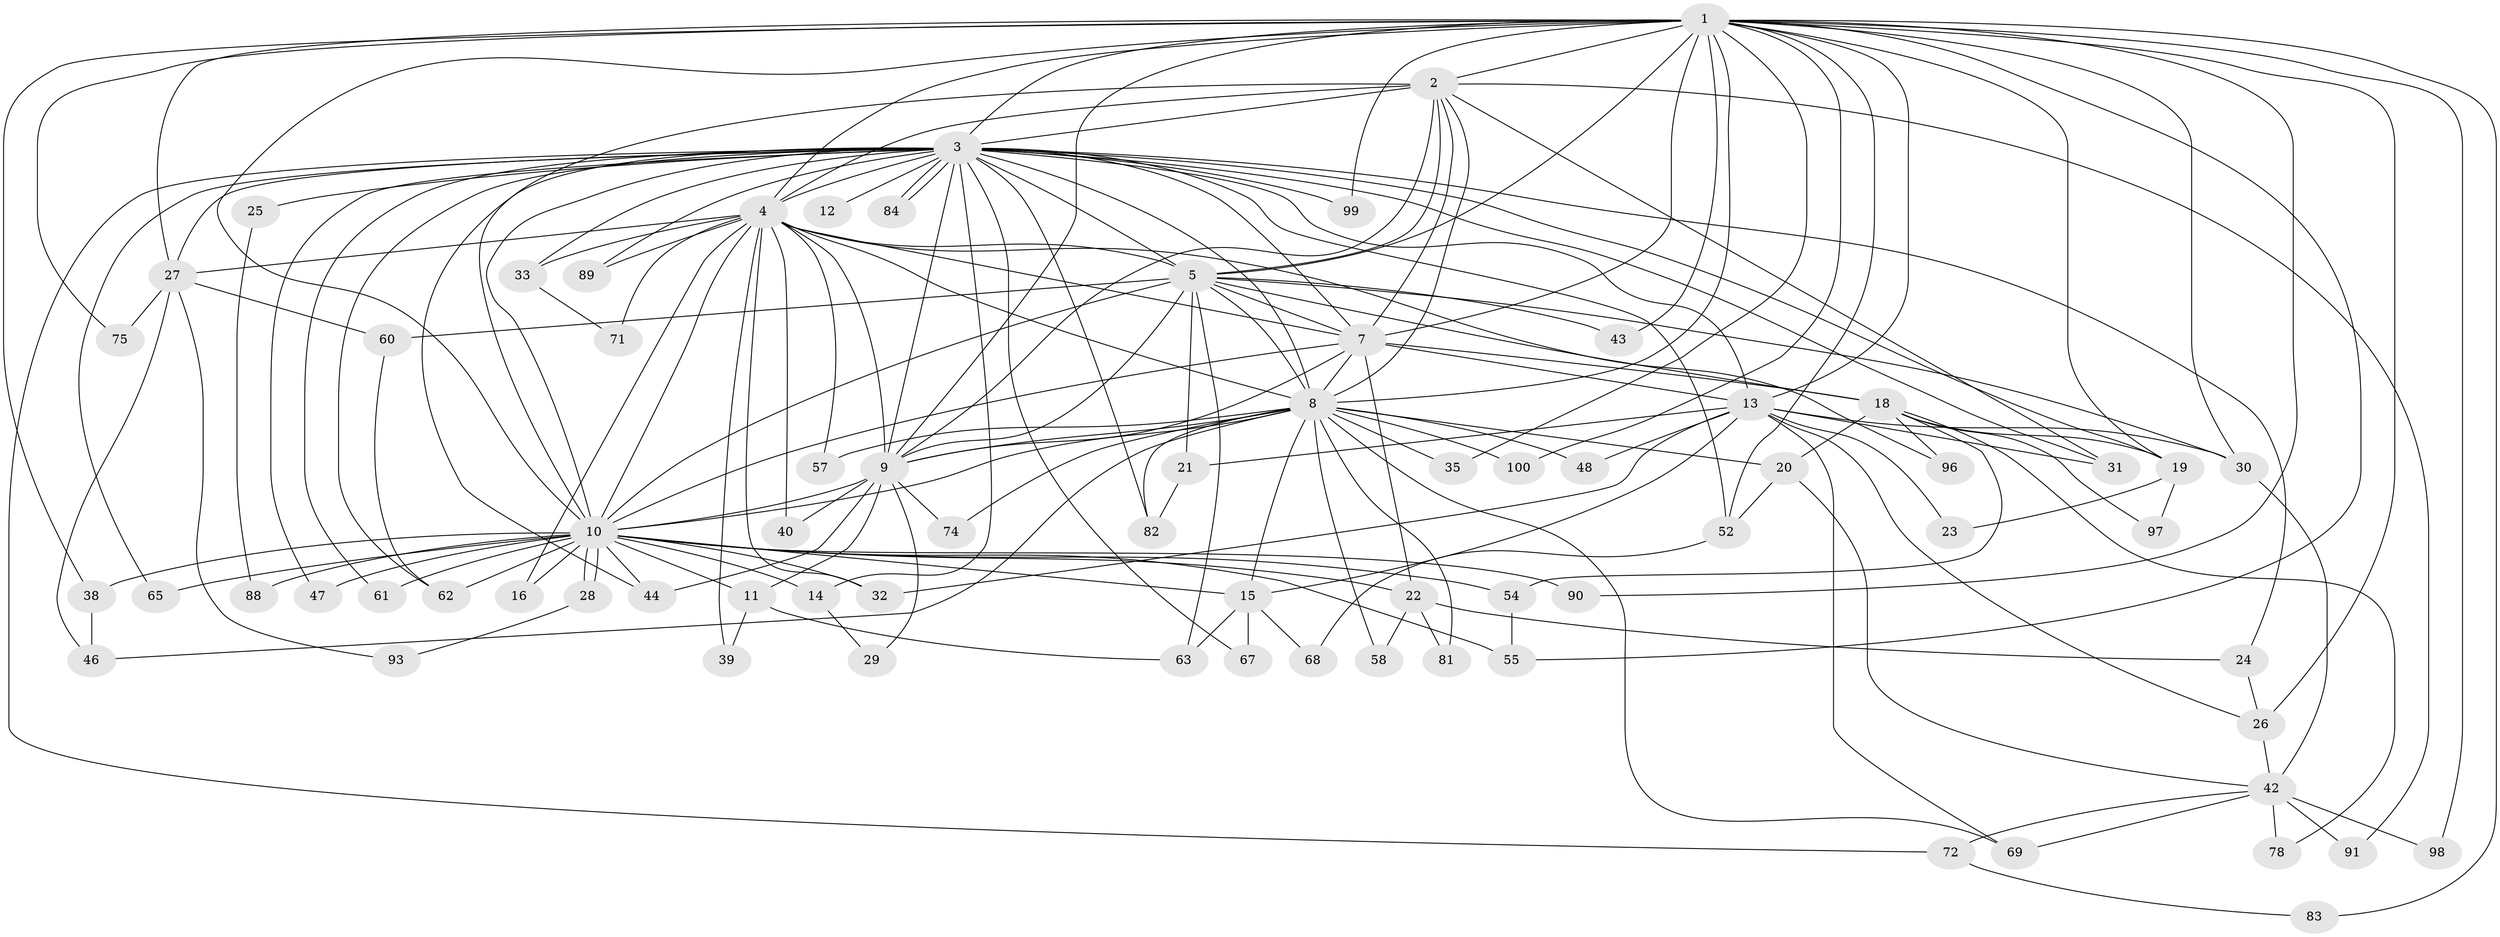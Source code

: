 // original degree distribution, {26: 0.01, 11: 0.02, 28: 0.01, 18: 0.01, 15: 0.02, 20: 0.02, 13: 0.01, 27: 0.01, 5: 0.04, 3: 0.27, 4: 0.06, 2: 0.49, 7: 0.02, 9: 0.01}
// Generated by graph-tools (version 1.1) at 2025/38/02/21/25 10:38:52]
// undirected, 73 vertices, 179 edges
graph export_dot {
graph [start="1"]
  node [color=gray90,style=filled];
  1 [super="+17"];
  2 [super="+41"];
  3 [super="+6"];
  4 [super="+53"];
  5 [super="+56"];
  7 [super="+80"];
  8 [super="+51"];
  9 [super="+66"];
  10 [super="+59"];
  11;
  12 [super="+36"];
  13 [super="+34"];
  14 [super="+77"];
  15 [super="+50"];
  16;
  18 [super="+49"];
  19;
  20;
  21;
  22;
  23;
  24;
  25;
  26;
  27 [super="+37"];
  28;
  29;
  30 [super="+86"];
  31 [super="+45"];
  32 [super="+94"];
  33;
  35;
  38;
  39;
  40;
  42 [super="+64"];
  43;
  44 [super="+73"];
  46 [super="+70"];
  47;
  48;
  52 [super="+76"];
  54 [super="+92"];
  55;
  57;
  58;
  60 [super="+87"];
  61;
  62;
  63 [super="+95"];
  65;
  67;
  68;
  69 [super="+79"];
  71;
  72;
  74;
  75;
  78;
  81;
  82 [super="+85"];
  83;
  84;
  88;
  89;
  90;
  91;
  93;
  96;
  97;
  98;
  99;
  100;
  1 -- 2;
  1 -- 3 [weight=2];
  1 -- 4;
  1 -- 5;
  1 -- 7 [weight=2];
  1 -- 8;
  1 -- 9;
  1 -- 10;
  1 -- 13;
  1 -- 19;
  1 -- 26;
  1 -- 27;
  1 -- 35;
  1 -- 38;
  1 -- 43;
  1 -- 52;
  1 -- 55;
  1 -- 75;
  1 -- 83;
  1 -- 90;
  1 -- 98;
  1 -- 99;
  1 -- 100;
  1 -- 30;
  2 -- 3 [weight=3];
  2 -- 4;
  2 -- 5;
  2 -- 7;
  2 -- 8;
  2 -- 9;
  2 -- 10;
  2 -- 31;
  2 -- 91;
  3 -- 4 [weight=2];
  3 -- 5 [weight=3];
  3 -- 7 [weight=2];
  3 -- 8 [weight=3];
  3 -- 9 [weight=2];
  3 -- 10 [weight=3];
  3 -- 12 [weight=3];
  3 -- 13;
  3 -- 14 [weight=2];
  3 -- 25 [weight=2];
  3 -- 27;
  3 -- 33;
  3 -- 44;
  3 -- 47;
  3 -- 62;
  3 -- 65;
  3 -- 72;
  3 -- 82;
  3 -- 84;
  3 -- 84;
  3 -- 67;
  3 -- 19;
  3 -- 24;
  3 -- 89;
  3 -- 99;
  3 -- 61;
  3 -- 31;
  3 -- 52;
  4 -- 5;
  4 -- 7;
  4 -- 8;
  4 -- 9;
  4 -- 10;
  4 -- 16;
  4 -- 32;
  4 -- 33;
  4 -- 39;
  4 -- 40;
  4 -- 71;
  4 -- 89;
  4 -- 96;
  4 -- 57;
  4 -- 27;
  5 -- 7;
  5 -- 8;
  5 -- 9;
  5 -- 10;
  5 -- 18;
  5 -- 21;
  5 -- 30;
  5 -- 43;
  5 -- 60;
  5 -- 63;
  7 -- 8;
  7 -- 9;
  7 -- 10;
  7 -- 18;
  7 -- 22;
  7 -- 13;
  8 -- 9;
  8 -- 10;
  8 -- 15;
  8 -- 20;
  8 -- 35;
  8 -- 46;
  8 -- 48;
  8 -- 57;
  8 -- 58;
  8 -- 74;
  8 -- 82;
  8 -- 100;
  8 -- 81;
  8 -- 69;
  9 -- 10;
  9 -- 11 [weight=2];
  9 -- 29;
  9 -- 40;
  9 -- 44;
  9 -- 74;
  10 -- 11;
  10 -- 14;
  10 -- 15;
  10 -- 16;
  10 -- 22;
  10 -- 28;
  10 -- 28;
  10 -- 32;
  10 -- 38;
  10 -- 47;
  10 -- 54;
  10 -- 55;
  10 -- 61;
  10 -- 62;
  10 -- 65;
  10 -- 90;
  10 -- 88;
  10 -- 44;
  11 -- 39;
  11 -- 63;
  13 -- 21;
  13 -- 23;
  13 -- 30;
  13 -- 31;
  13 -- 48;
  13 -- 26;
  13 -- 32;
  13 -- 15;
  13 -- 69;
  14 -- 29;
  15 -- 63;
  15 -- 67;
  15 -- 68;
  18 -- 20;
  18 -- 78;
  18 -- 96;
  18 -- 97;
  18 -- 19;
  18 -- 54;
  19 -- 23;
  19 -- 97;
  20 -- 42;
  20 -- 52;
  21 -- 82;
  22 -- 24;
  22 -- 58;
  22 -- 81;
  24 -- 26;
  25 -- 88;
  26 -- 42;
  27 -- 46;
  27 -- 60;
  27 -- 75;
  27 -- 93;
  28 -- 93;
  30 -- 42;
  33 -- 71;
  38 -- 46;
  42 -- 98;
  42 -- 69;
  42 -- 72;
  42 -- 91;
  42 -- 78;
  52 -- 68;
  54 -- 55;
  60 -- 62;
  72 -- 83;
}
